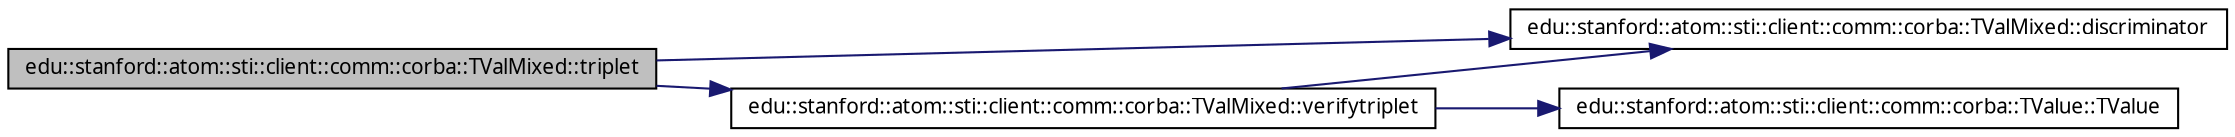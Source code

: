 digraph G
{
  edge [fontname="FreeSans.ttf",fontsize=10,labelfontname="FreeSans.ttf",labelfontsize=10];
  node [fontname="FreeSans.ttf",fontsize=10,shape=record];
  rankdir=LR;
  Node1 [label="edu::stanford::atom::sti::client::comm::corba::TValMixed::triplet",height=0.2,width=0.4,color="black", fillcolor="grey75", style="filled" fontcolor="black"];
  Node1 -> Node2 [color="midnightblue",fontsize=10,style="solid",fontname="FreeSans.ttf"];
  Node2 [label="edu::stanford::atom::sti::client::comm::corba::TValMixed::discriminator",height=0.2,width=0.4,color="black", fillcolor="white", style="filled",URL="$classedu_1_1stanford_1_1atom_1_1sti_1_1client_1_1comm_1_1corba_1_1TValMixed.html#b8e9972a539511c3de440e1ff5854cb0"];
  Node1 -> Node3 [color="midnightblue",fontsize=10,style="solid",fontname="FreeSans.ttf"];
  Node3 [label="edu::stanford::atom::sti::client::comm::corba::TValMixed::verifytriplet",height=0.2,width=0.4,color="black", fillcolor="white", style="filled",URL="$classedu_1_1stanford_1_1atom_1_1sti_1_1client_1_1comm_1_1corba_1_1TValMixed.html#88e4933a51506658a0aad2a3ca012482"];
  Node3 -> Node2 [color="midnightblue",fontsize=10,style="solid",fontname="FreeSans.ttf"];
  Node3 -> Node4 [color="midnightblue",fontsize=10,style="solid",fontname="FreeSans.ttf"];
  Node4 [label="edu::stanford::atom::sti::client::comm::corba::TValue::TValue",height=0.2,width=0.4,color="black", fillcolor="white", style="filled",URL="$classedu_1_1stanford_1_1atom_1_1sti_1_1client_1_1comm_1_1corba_1_1TValue.html#a69856812b5267b2e06e11b187b9d3df"];
}
